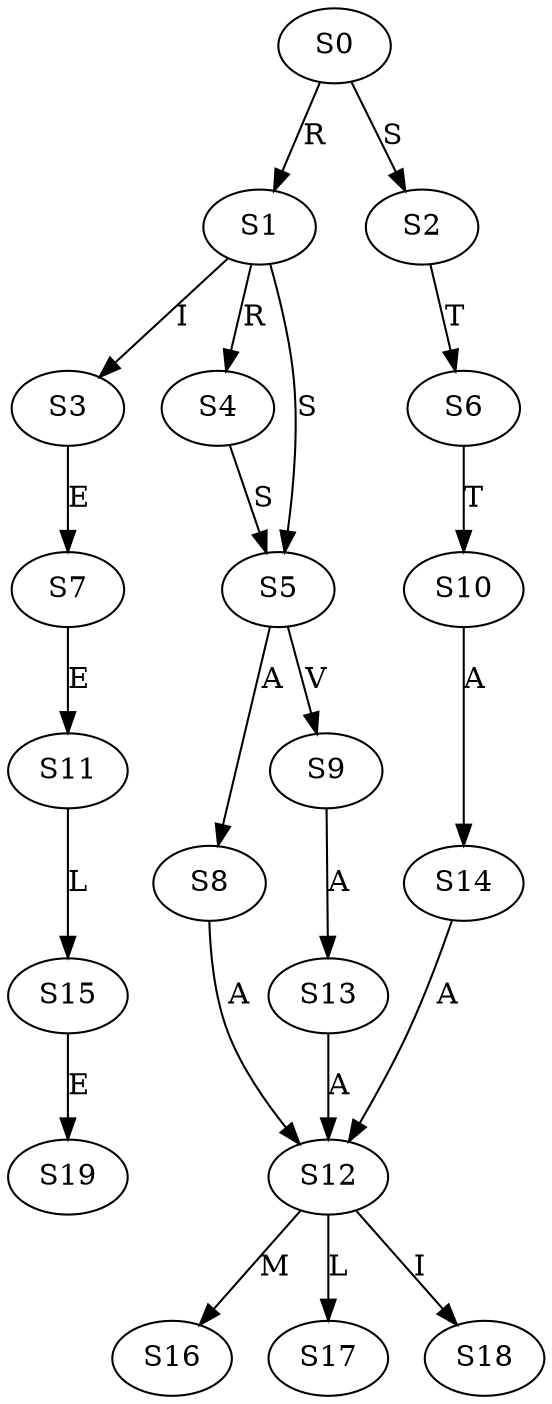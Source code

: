 strict digraph  {
	S0 -> S1 [ label = R ];
	S0 -> S2 [ label = S ];
	S1 -> S3 [ label = I ];
	S1 -> S4 [ label = R ];
	S1 -> S5 [ label = S ];
	S2 -> S6 [ label = T ];
	S3 -> S7 [ label = E ];
	S4 -> S5 [ label = S ];
	S5 -> S8 [ label = A ];
	S5 -> S9 [ label = V ];
	S6 -> S10 [ label = T ];
	S7 -> S11 [ label = E ];
	S8 -> S12 [ label = A ];
	S9 -> S13 [ label = A ];
	S10 -> S14 [ label = A ];
	S11 -> S15 [ label = L ];
	S12 -> S16 [ label = M ];
	S12 -> S17 [ label = L ];
	S12 -> S18 [ label = I ];
	S13 -> S12 [ label = A ];
	S14 -> S12 [ label = A ];
	S15 -> S19 [ label = E ];
}
